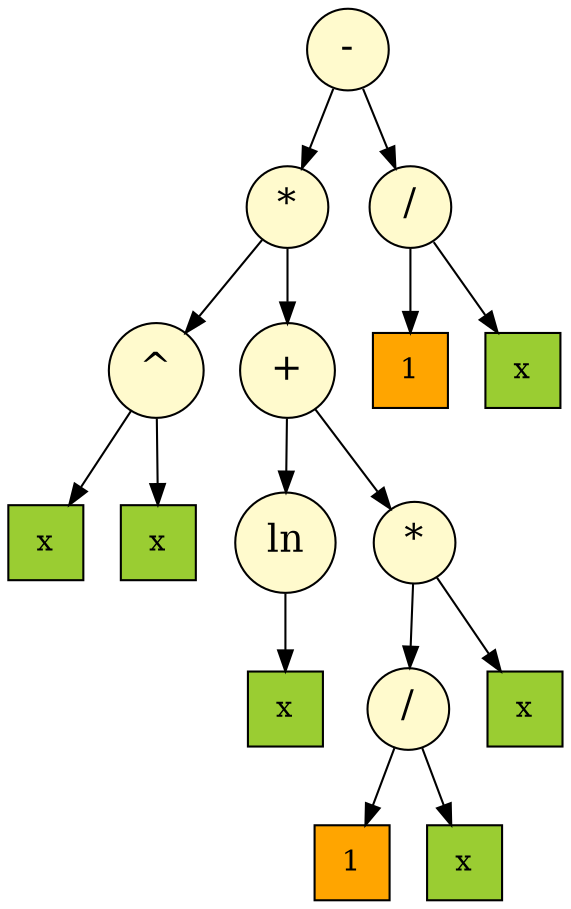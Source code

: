 digraph dump
{
node [style = filled]
	node0x5632ef801dd0 [shape = "circle" label = "-", fillcolor = "#fffacd", fontsize = 18]
	node0x5632ef801cb0 [shape = "circle" label = "*", fillcolor = "#fffacd", fontsize = 18]
	node0x5632ef801aa0 [shape = "circle" label = "^", fillcolor = "#fffacd", fontsize = 18]
	node0x5632ef801a40 [shape = "square" label = "x", fillcolor = "#9acd32"]
	node0x5632ef801aa0 -> node0x5632ef801a40
	node0x5632ef801a70 [shape = "square" label = "x", fillcolor = "#9acd32"]
	node0x5632ef801aa0 -> node0x5632ef801a70
	node0x5632ef801cb0 -> node0x5632ef801aa0
	node0x5632ef801c80 [shape = "circle" label = "+", fillcolor = "#fffacd", fontsize = 18]
	node0x5632ef801e30 [shape = "circle" label = "ln", fillcolor = "#fffacd", fontsize = 18]
	node0x5632ef801e00 [shape = "square" label = "x", fillcolor = "#9acd32"]
	node0x5632ef801e30 -> node0x5632ef801e00
	node0x5632ef801c80 -> node0x5632ef801e30
	node0x5632ef801c50 [shape = "circle" label = "*", fillcolor = "#fffacd", fontsize = 18]
	node0x5632ef801bf0 [shape = "circle" label = "/", fillcolor = "#fffacd", fontsize = 18]
	node0x5632ef801b90 [shape = "square" label = "1", fillcolor = "#ffa500"]
	node0x5632ef801bf0 -> node0x5632ef801b90
	node0x5632ef801bc0 [shape = "square" label = "x", fillcolor = "#9acd32"]
	node0x5632ef801bf0 -> node0x5632ef801bc0
	node0x5632ef801c50 -> node0x5632ef801bf0
	node0x5632ef801c20 [shape = "square" label = "x", fillcolor = "#9acd32"]
	node0x5632ef801c50 -> node0x5632ef801c20
	node0x5632ef801c80 -> node0x5632ef801c50
	node0x5632ef801cb0 -> node0x5632ef801c80
	node0x5632ef801dd0 -> node0x5632ef801cb0
	node0x5632ef801ec0 [shape = "circle" label = "/", fillcolor = "#fffacd", fontsize = 18]
	node0x5632ef801e60 [shape = "square" label = "1", fillcolor = "#ffa500"]
	node0x5632ef801ec0 -> node0x5632ef801e60
	node0x5632ef801e90 [shape = "square" label = "x", fillcolor = "#9acd32"]
	node0x5632ef801ec0 -> node0x5632ef801e90
	node0x5632ef801dd0 -> node0x5632ef801ec0

}
